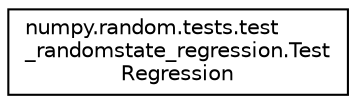 digraph "Graphical Class Hierarchy"
{
 // LATEX_PDF_SIZE
  edge [fontname="Helvetica",fontsize="10",labelfontname="Helvetica",labelfontsize="10"];
  node [fontname="Helvetica",fontsize="10",shape=record];
  rankdir="LR";
  Node0 [label="numpy.random.tests.test\l_randomstate_regression.Test\lRegression",height=0.2,width=0.4,color="black", fillcolor="white", style="filled",URL="$classnumpy_1_1random_1_1tests_1_1test__randomstate__regression_1_1TestRegression.html",tooltip=" "];
}
